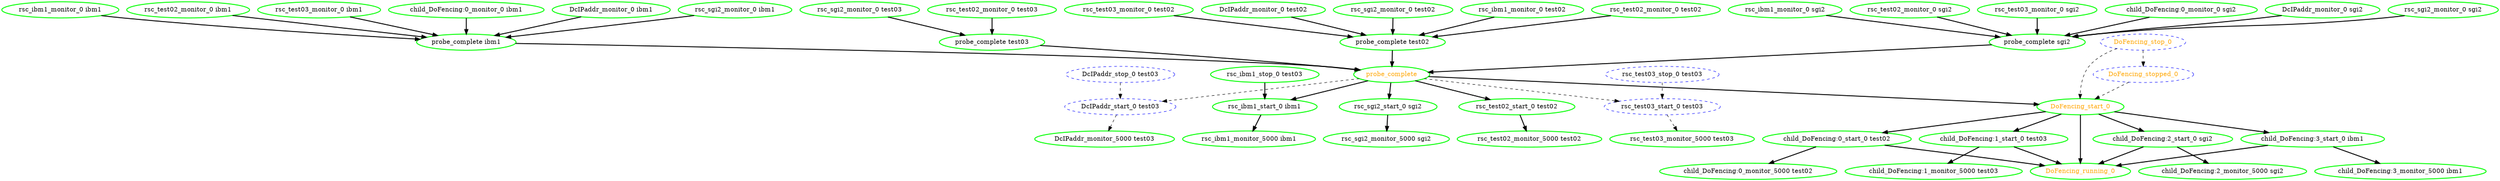 digraph "g" {
	size = "30,30"
"probe_complete" [ style=bold color="green" fontcolor="orange" ]
"probe_complete test03" [ style=bold color="green" fontcolor="black" ]
"rsc_sgi2_monitor_0 test03" [ style=bold color="green" fontcolor="black" ]
"rsc_test02_monitor_0 test03" [ style=bold color="green" fontcolor="black" ]
"probe_complete test02" [ style=bold color="green" fontcolor="black" ]
"DcIPaddr_monitor_0 test02" [ style=bold color="green" fontcolor="black" ]
"rsc_sgi2_monitor_0 test02" [ style=bold color="green" fontcolor="black" ]
"rsc_ibm1_monitor_0 test02" [ style=bold color="green" fontcolor="black" ]
"rsc_test02_monitor_0 test02" [ style=bold color="green" fontcolor="black" ]
"rsc_test03_monitor_0 test02" [ style=bold color="green" fontcolor="black" ]
"probe_complete sgi2" [ style=bold color="green" fontcolor="black" ]
"DcIPaddr_monitor_0 sgi2" [ style=bold color="green" fontcolor="black" ]
"rsc_sgi2_monitor_0 sgi2" [ style=bold color="green" fontcolor="black" ]
"rsc_ibm1_monitor_0 sgi2" [ style=bold color="green" fontcolor="black" ]
"rsc_test02_monitor_0 sgi2" [ style=bold color="green" fontcolor="black" ]
"rsc_test03_monitor_0 sgi2" [ style=bold color="green" fontcolor="black" ]
"child_DoFencing:0_monitor_0 sgi2" [ style=bold color="green" fontcolor="black" ]
"probe_complete ibm1" [ style=bold color="green" fontcolor="black" ]
"DcIPaddr_monitor_0 ibm1" [ style=bold color="green" fontcolor="black" ]
"rsc_sgi2_monitor_0 ibm1" [ style=bold color="green" fontcolor="black" ]
"rsc_ibm1_monitor_0 ibm1" [ style=bold color="green" fontcolor="black" ]
"rsc_test02_monitor_0 ibm1" [ style=bold color="green" fontcolor="black" ]
"rsc_test03_monitor_0 ibm1" [ style=bold color="green" fontcolor="black" ]
"child_DoFencing:0_monitor_0 ibm1" [ style=bold color="green" fontcolor="black" ]
"DcIPaddr_stop_0 test03" [ style="dashed" color="blue" fontcolor="black" ]
"DcIPaddr_start_0 test03" [ style="dashed" color="blue" fontcolor="black" ]
"DcIPaddr_monitor_5000 test03" [ style=bold color="green" fontcolor="black" ]
"rsc_sgi2_start_0 sgi2" [ style=bold color="green" fontcolor="black" ]
"rsc_sgi2_monitor_5000 sgi2" [ style=bold color="green" fontcolor="black" ]
"rsc_ibm1_stop_0 test03" [ style=bold color="green" fontcolor="black" ]
"rsc_ibm1_start_0 ibm1" [ style=bold color="green" fontcolor="black" ]
"rsc_ibm1_monitor_5000 ibm1" [ style=bold color="green" fontcolor="black" ]
"rsc_test02_start_0 test02" [ style=bold color="green" fontcolor="black" ]
"rsc_test02_monitor_5000 test02" [ style=bold color="green" fontcolor="black" ]
"rsc_test03_stop_0 test03" [ style="dashed" color="blue" fontcolor="black" ]
"rsc_test03_start_0 test03" [ style="dashed" color="blue" fontcolor="black" ]
"rsc_test03_monitor_5000 test03" [ style=bold color="green" fontcolor="black" ]
"child_DoFencing:0_start_0 test02" [ style=bold color="green" fontcolor="black" ]
"child_DoFencing:0_monitor_5000 test02" [ style=bold color="green" fontcolor="black" ]
"child_DoFencing:1_start_0 test03" [ style=bold color="green" fontcolor="black" ]
"child_DoFencing:1_monitor_5000 test03" [ style=bold color="green" fontcolor="black" ]
"child_DoFencing:2_start_0 sgi2" [ style=bold color="green" fontcolor="black" ]
"child_DoFencing:2_monitor_5000 sgi2" [ style=bold color="green" fontcolor="black" ]
"child_DoFencing:3_start_0 ibm1" [ style=bold color="green" fontcolor="black" ]
"child_DoFencing:3_monitor_5000 ibm1" [ style=bold color="green" fontcolor="black" ]
"DoFencing_start_0" [ style=bold color="green" fontcolor="orange" ]
"DoFencing_running_0" [ style=bold color="green" fontcolor="orange" ]
"DoFencing_stop_0" [ style="dashed" color="blue" fontcolor="orange" ]
"DoFencing_stopped_0" [ style="dashed" color="blue" fontcolor="orange" ]
"probe_complete test03" -> "probe_complete" [ style = bold]
"probe_complete test02" -> "probe_complete" [ style = bold]
"probe_complete sgi2" -> "probe_complete" [ style = bold]
"probe_complete ibm1" -> "probe_complete" [ style = bold]
"rsc_sgi2_monitor_0 test03" -> "probe_complete test03" [ style = bold]
"rsc_test02_monitor_0 test03" -> "probe_complete test03" [ style = bold]
"DcIPaddr_monitor_0 test02" -> "probe_complete test02" [ style = bold]
"rsc_sgi2_monitor_0 test02" -> "probe_complete test02" [ style = bold]
"rsc_ibm1_monitor_0 test02" -> "probe_complete test02" [ style = bold]
"rsc_test02_monitor_0 test02" -> "probe_complete test02" [ style = bold]
"rsc_test03_monitor_0 test02" -> "probe_complete test02" [ style = bold]
"DcIPaddr_monitor_0 sgi2" -> "probe_complete sgi2" [ style = bold]
"rsc_sgi2_monitor_0 sgi2" -> "probe_complete sgi2" [ style = bold]
"rsc_ibm1_monitor_0 sgi2" -> "probe_complete sgi2" [ style = bold]
"rsc_test02_monitor_0 sgi2" -> "probe_complete sgi2" [ style = bold]
"rsc_test03_monitor_0 sgi2" -> "probe_complete sgi2" [ style = bold]
"child_DoFencing:0_monitor_0 sgi2" -> "probe_complete sgi2" [ style = bold]
"DcIPaddr_monitor_0 ibm1" -> "probe_complete ibm1" [ style = bold]
"rsc_sgi2_monitor_0 ibm1" -> "probe_complete ibm1" [ style = bold]
"rsc_ibm1_monitor_0 ibm1" -> "probe_complete ibm1" [ style = bold]
"rsc_test02_monitor_0 ibm1" -> "probe_complete ibm1" [ style = bold]
"rsc_test03_monitor_0 ibm1" -> "probe_complete ibm1" [ style = bold]
"child_DoFencing:0_monitor_0 ibm1" -> "probe_complete ibm1" [ style = bold]
"probe_complete" -> "DcIPaddr_start_0 test03" [ style = dashed]
"DcIPaddr_stop_0 test03" -> "DcIPaddr_start_0 test03" [ style = dashed]
"DcIPaddr_start_0 test03" -> "DcIPaddr_monitor_5000 test03" [ style = dashed]
"probe_complete" -> "rsc_sgi2_start_0 sgi2" [ style = bold]
"rsc_sgi2_start_0 sgi2" -> "rsc_sgi2_monitor_5000 sgi2" [ style = bold]
"probe_complete" -> "rsc_ibm1_start_0 ibm1" [ style = bold]
"rsc_ibm1_stop_0 test03" -> "rsc_ibm1_start_0 ibm1" [ style = bold]
"rsc_ibm1_start_0 ibm1" -> "rsc_ibm1_monitor_5000 ibm1" [ style = bold]
"probe_complete" -> "rsc_test02_start_0 test02" [ style = bold]
"rsc_test02_start_0 test02" -> "rsc_test02_monitor_5000 test02" [ style = bold]
"probe_complete" -> "rsc_test03_start_0 test03" [ style = dashed]
"rsc_test03_stop_0 test03" -> "rsc_test03_start_0 test03" [ style = dashed]
"rsc_test03_start_0 test03" -> "rsc_test03_monitor_5000 test03" [ style = dashed]
"DoFencing_start_0" -> "child_DoFencing:0_start_0 test02" [ style = bold]
"child_DoFencing:0_start_0 test02" -> "child_DoFencing:0_monitor_5000 test02" [ style = bold]
"DoFencing_start_0" -> "child_DoFencing:1_start_0 test03" [ style = bold]
"child_DoFencing:1_start_0 test03" -> "child_DoFencing:1_monitor_5000 test03" [ style = bold]
"DoFencing_start_0" -> "child_DoFencing:2_start_0 sgi2" [ style = bold]
"child_DoFencing:2_start_0 sgi2" -> "child_DoFencing:2_monitor_5000 sgi2" [ style = bold]
"DoFencing_start_0" -> "child_DoFencing:3_start_0 ibm1" [ style = bold]
"child_DoFencing:3_start_0 ibm1" -> "child_DoFencing:3_monitor_5000 ibm1" [ style = bold]
"probe_complete" -> "DoFencing_start_0" [ style = bold]
"DoFencing_stop_0" -> "DoFencing_start_0" [ style = dashed]
"DoFencing_stopped_0" -> "DoFencing_start_0" [ style = dashed]
"child_DoFencing:0_start_0 test02" -> "DoFencing_running_0" [ style = bold]
"child_DoFencing:1_start_0 test03" -> "DoFencing_running_0" [ style = bold]
"child_DoFencing:2_start_0 sgi2" -> "DoFencing_running_0" [ style = bold]
"child_DoFencing:3_start_0 ibm1" -> "DoFencing_running_0" [ style = bold]
"DoFencing_start_0" -> "DoFencing_running_0" [ style = bold]
"DoFencing_stop_0" -> "DoFencing_stopped_0" [ style = dashed]
}
